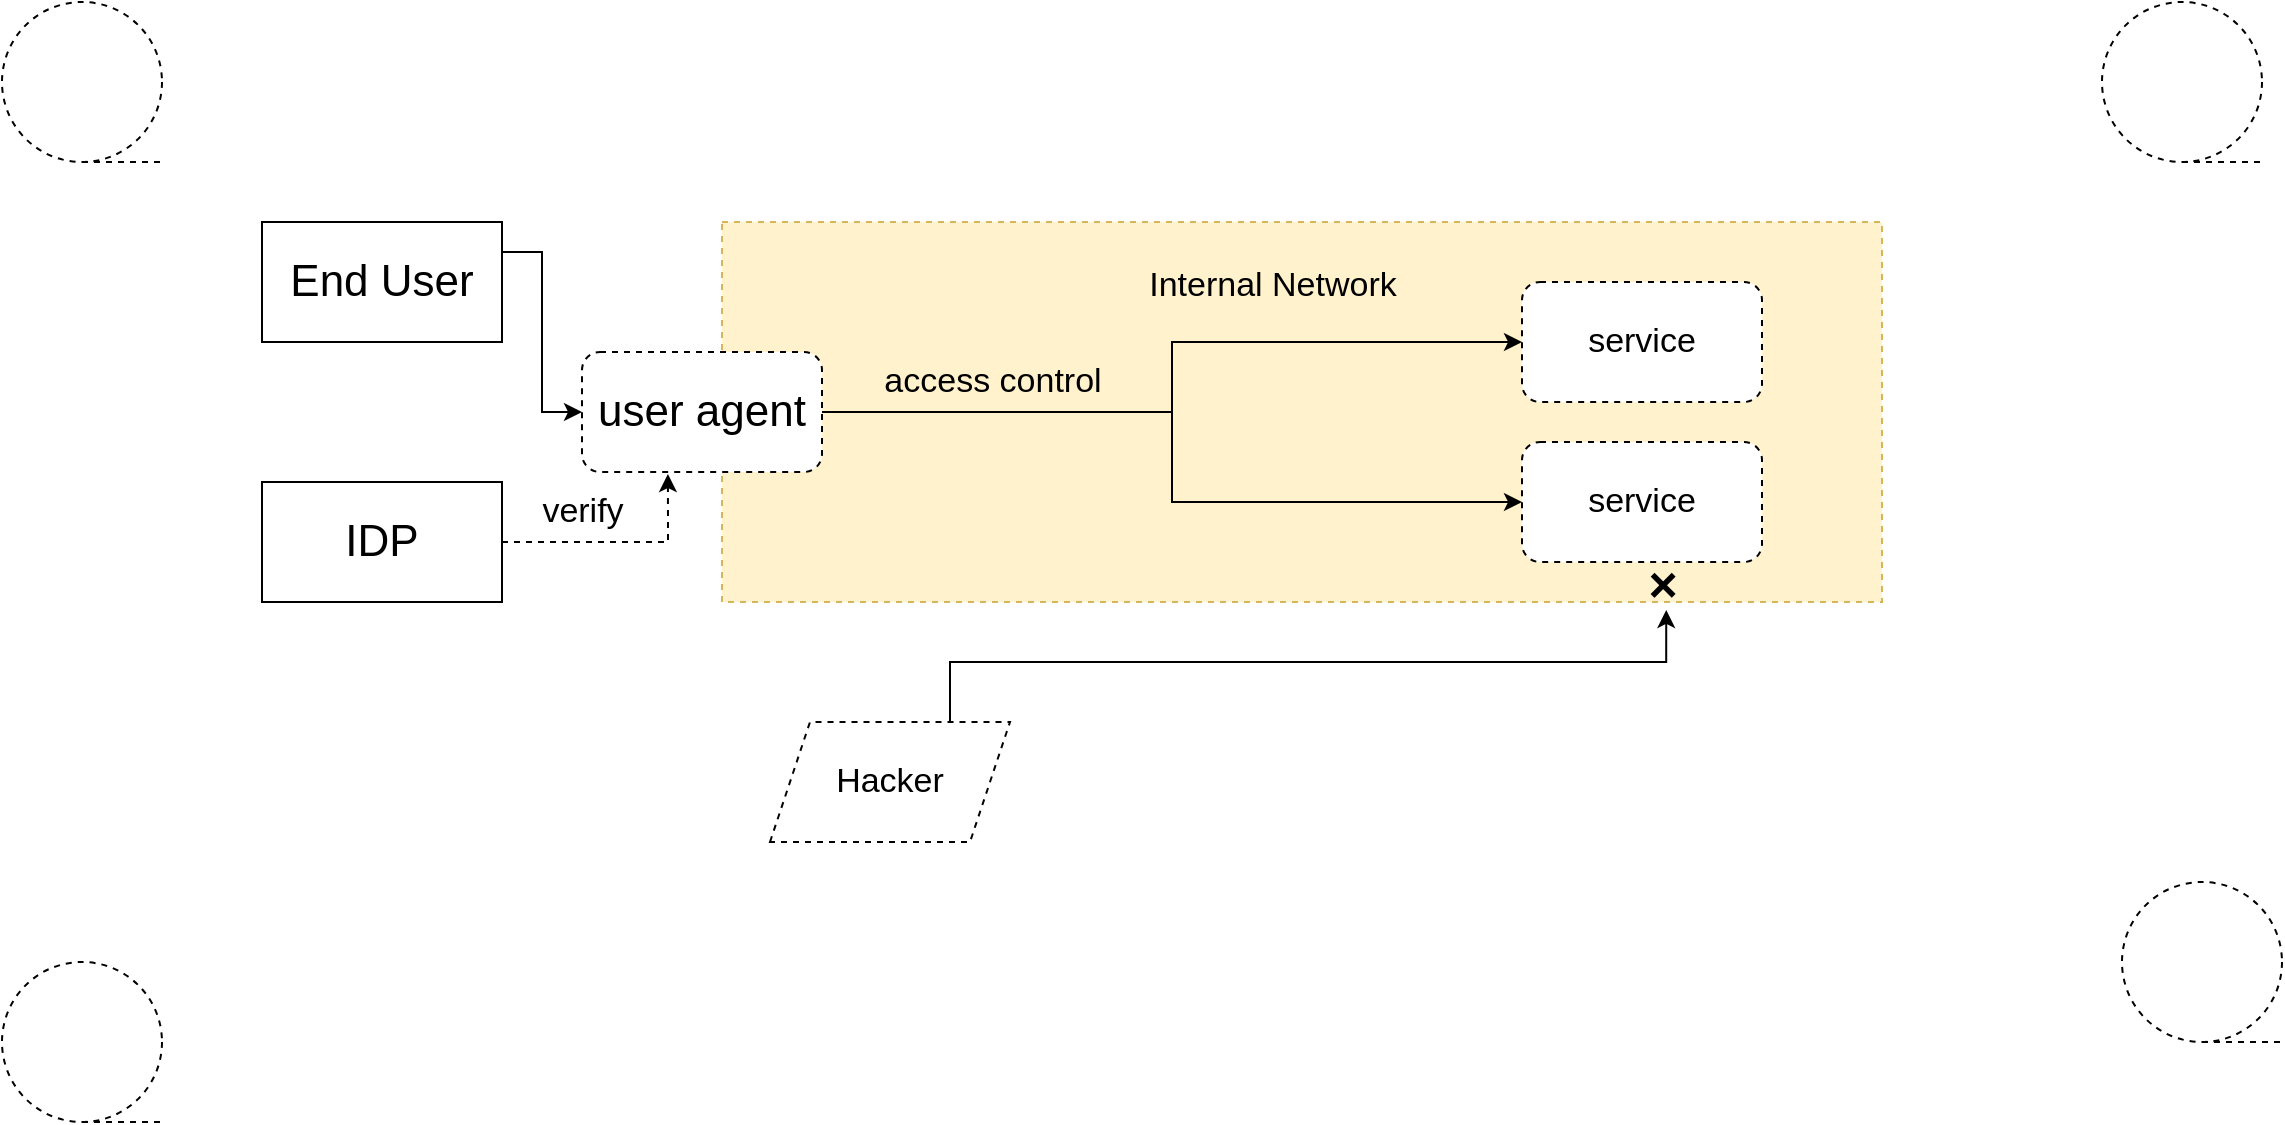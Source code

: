 <mxfile version="20.8.21" type="github">
  <diagram name="第 1 页" id="6njOARlxGQ-njRbcZbbK">
    <mxGraphModel dx="1434" dy="756" grid="1" gridSize="10" guides="1" tooltips="1" connect="1" arrows="1" fold="1" page="1" pageScale="1" pageWidth="827" pageHeight="1169" math="0" shadow="0">
      <root>
        <mxCell id="0" />
        <mxCell id="1" parent="0" />
        <mxCell id="JpbVMhpuoLtaMXXgkEkl-9" style="edgeStyle=orthogonalEdgeStyle;rounded=0;orthogonalLoop=1;jettySize=auto;html=1;exitX=1;exitY=0.25;exitDx=0;exitDy=0;entryX=0;entryY=0.5;entryDx=0;entryDy=0;fontSize=17;" edge="1" parent="1" source="JpbVMhpuoLtaMXXgkEkl-1" target="JpbVMhpuoLtaMXXgkEkl-5">
          <mxGeometry relative="1" as="geometry" />
        </mxCell>
        <mxCell id="JpbVMhpuoLtaMXXgkEkl-1" value="&lt;font style=&quot;font-size: 22px;&quot;&gt;End User&lt;/font&gt;" style="rounded=0;whiteSpace=wrap;html=1;" vertex="1" parent="1">
          <mxGeometry x="160" y="150" width="120" height="60" as="geometry" />
        </mxCell>
        <mxCell id="JpbVMhpuoLtaMXXgkEkl-3" value="" style="rounded=0;whiteSpace=wrap;html=1;dashed=1;fillColor=#fff2cc;strokeColor=#d6b656;" vertex="1" parent="1">
          <mxGeometry x="390" y="150" width="580" height="190" as="geometry" />
        </mxCell>
        <mxCell id="JpbVMhpuoLtaMXXgkEkl-10" style="edgeStyle=orthogonalEdgeStyle;rounded=0;orthogonalLoop=1;jettySize=auto;html=1;exitX=1;exitY=0.5;exitDx=0;exitDy=0;entryX=0.358;entryY=1.017;entryDx=0;entryDy=0;entryPerimeter=0;fontSize=17;dashed=1;" edge="1" parent="1" source="JpbVMhpuoLtaMXXgkEkl-4" target="JpbVMhpuoLtaMXXgkEkl-5">
          <mxGeometry relative="1" as="geometry" />
        </mxCell>
        <mxCell id="JpbVMhpuoLtaMXXgkEkl-4" value="&lt;font style=&quot;font-size: 22px;&quot;&gt;IDP&lt;/font&gt;" style="rounded=0;whiteSpace=wrap;html=1;" vertex="1" parent="1">
          <mxGeometry x="160" y="280" width="120" height="60" as="geometry" />
        </mxCell>
        <mxCell id="JpbVMhpuoLtaMXXgkEkl-11" style="edgeStyle=orthogonalEdgeStyle;rounded=0;orthogonalLoop=1;jettySize=auto;html=1;exitX=1;exitY=0.5;exitDx=0;exitDy=0;entryX=0;entryY=0.5;entryDx=0;entryDy=0;fontSize=17;" edge="1" parent="1" source="JpbVMhpuoLtaMXXgkEkl-5" target="JpbVMhpuoLtaMXXgkEkl-7">
          <mxGeometry relative="1" as="geometry" />
        </mxCell>
        <mxCell id="JpbVMhpuoLtaMXXgkEkl-13" style="edgeStyle=orthogonalEdgeStyle;rounded=0;orthogonalLoop=1;jettySize=auto;html=1;exitX=1;exitY=0.5;exitDx=0;exitDy=0;entryX=0;entryY=0.5;entryDx=0;entryDy=0;fontSize=17;" edge="1" parent="1" source="JpbVMhpuoLtaMXXgkEkl-5" target="JpbVMhpuoLtaMXXgkEkl-12">
          <mxGeometry relative="1" as="geometry" />
        </mxCell>
        <mxCell id="JpbVMhpuoLtaMXXgkEkl-5" value="user agent" style="rounded=1;whiteSpace=wrap;html=1;dashed=1;fontSize=22;" vertex="1" parent="1">
          <mxGeometry x="320" y="215" width="120" height="60" as="geometry" />
        </mxCell>
        <mxCell id="JpbVMhpuoLtaMXXgkEkl-6" value="&lt;font style=&quot;font-size: 17px;&quot;&gt;Internal Network&lt;/font&gt;" style="text;html=1;align=center;verticalAlign=middle;resizable=0;points=[];autosize=1;strokeColor=none;fillColor=none;fontSize=22;" vertex="1" parent="1">
          <mxGeometry x="590" y="160" width="150" height="40" as="geometry" />
        </mxCell>
        <mxCell id="JpbVMhpuoLtaMXXgkEkl-7" value="service" style="rounded=1;whiteSpace=wrap;html=1;dashed=1;fontSize=17;" vertex="1" parent="1">
          <mxGeometry x="790" y="180" width="120" height="60" as="geometry" />
        </mxCell>
        <mxCell id="JpbVMhpuoLtaMXXgkEkl-12" value="service" style="rounded=1;whiteSpace=wrap;html=1;dashed=1;fontSize=17;" vertex="1" parent="1">
          <mxGeometry x="790" y="260" width="120" height="60" as="geometry" />
        </mxCell>
        <mxCell id="JpbVMhpuoLtaMXXgkEkl-14" value="verify" style="text;html=1;align=center;verticalAlign=middle;resizable=0;points=[];autosize=1;strokeColor=none;fillColor=none;fontSize=17;" vertex="1" parent="1">
          <mxGeometry x="290" y="280" width="60" height="30" as="geometry" />
        </mxCell>
        <mxCell id="JpbVMhpuoLtaMXXgkEkl-15" value="access control" style="text;html=1;align=center;verticalAlign=middle;resizable=0;points=[];autosize=1;strokeColor=none;fillColor=none;fontSize=17;" vertex="1" parent="1">
          <mxGeometry x="460" y="215" width="130" height="30" as="geometry" />
        </mxCell>
        <mxCell id="JpbVMhpuoLtaMXXgkEkl-19" style="edgeStyle=orthogonalEdgeStyle;rounded=0;orthogonalLoop=1;jettySize=auto;html=1;exitX=0.75;exitY=0;exitDx=0;exitDy=0;entryX=0.814;entryY=1.021;entryDx=0;entryDy=0;entryPerimeter=0;fontSize=17;" edge="1" parent="1" source="JpbVMhpuoLtaMXXgkEkl-16" target="JpbVMhpuoLtaMXXgkEkl-3">
          <mxGeometry relative="1" as="geometry" />
        </mxCell>
        <mxCell id="JpbVMhpuoLtaMXXgkEkl-16" value="Hacker" style="shape=parallelogram;perimeter=parallelogramPerimeter;whiteSpace=wrap;html=1;fixedSize=1;dashed=1;fontSize=17;" vertex="1" parent="1">
          <mxGeometry x="414" y="400" width="120" height="60" as="geometry" />
        </mxCell>
        <mxCell id="JpbVMhpuoLtaMXXgkEkl-20" value="&lt;font style=&quot;font-size: 25px;&quot;&gt;&lt;b&gt;×&lt;/b&gt;&lt;/font&gt;" style="text;html=1;align=center;verticalAlign=middle;resizable=0;points=[];autosize=1;strokeColor=none;fillColor=none;fontSize=17;" vertex="1" parent="1">
          <mxGeometry x="840" y="310" width="40" height="40" as="geometry" />
        </mxCell>
        <mxCell id="JpbVMhpuoLtaMXXgkEkl-21" value="" style="shape=tapeData;whiteSpace=wrap;html=1;perimeter=ellipsePerimeter;dashed=1;fontSize=25;" vertex="1" parent="1">
          <mxGeometry x="30" y="40" width="80" height="80" as="geometry" />
        </mxCell>
        <mxCell id="JpbVMhpuoLtaMXXgkEkl-22" value="" style="shape=tapeData;whiteSpace=wrap;html=1;perimeter=ellipsePerimeter;dashed=1;fontSize=25;" vertex="1" parent="1">
          <mxGeometry x="1090" y="480" width="80" height="80" as="geometry" />
        </mxCell>
        <mxCell id="JpbVMhpuoLtaMXXgkEkl-23" value="" style="shape=tapeData;whiteSpace=wrap;html=1;perimeter=ellipsePerimeter;dashed=1;fontSize=25;" vertex="1" parent="1">
          <mxGeometry x="30" y="520" width="80" height="80" as="geometry" />
        </mxCell>
        <mxCell id="JpbVMhpuoLtaMXXgkEkl-24" value="" style="shape=tapeData;whiteSpace=wrap;html=1;perimeter=ellipsePerimeter;dashed=1;fontSize=25;" vertex="1" parent="1">
          <mxGeometry x="1080" y="40" width="80" height="80" as="geometry" />
        </mxCell>
      </root>
    </mxGraphModel>
  </diagram>
</mxfile>
